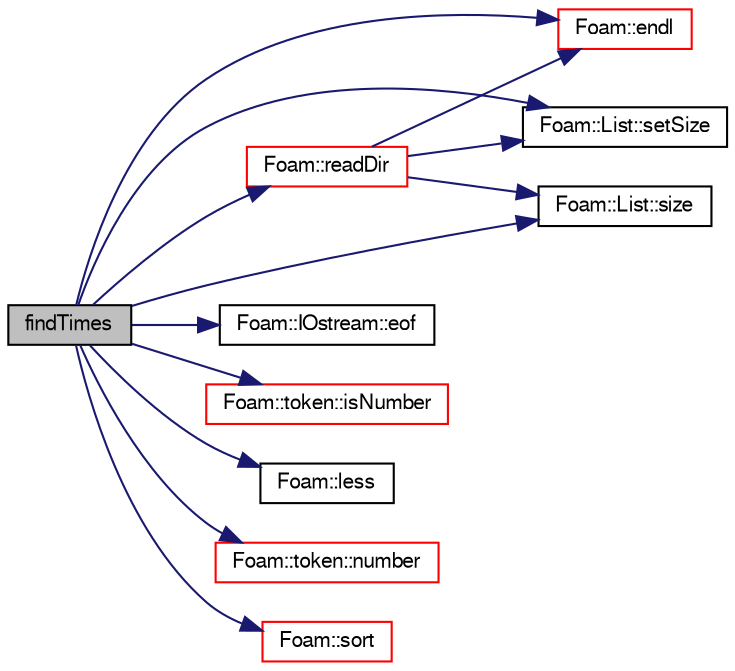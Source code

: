 digraph "findTimes"
{
  bgcolor="transparent";
  edge [fontname="FreeSans",fontsize="10",labelfontname="FreeSans",labelfontsize="10"];
  node [fontname="FreeSans",fontsize="10",shape=record];
  rankdir="LR";
  Node19321 [label="findTimes",height=0.2,width=0.4,color="black", fillcolor="grey75", style="filled", fontcolor="black"];
  Node19321 -> Node19322 [color="midnightblue",fontsize="10",style="solid",fontname="FreeSans"];
  Node19322 [label="Foam::endl",height=0.2,width=0.4,color="red",URL="$a21124.html#a2db8fe02a0d3909e9351bb4275b23ce4",tooltip="Add newline and flush stream. "];
  Node19321 -> Node19324 [color="midnightblue",fontsize="10",style="solid",fontname="FreeSans"];
  Node19324 [label="Foam::IOstream::eof",height=0.2,width=0.4,color="black",URL="$a26226.html#af3418ac60d0d7a303478f29a387feb3c",tooltip="Return true if end of input seen. "];
  Node19321 -> Node19325 [color="midnightblue",fontsize="10",style="solid",fontname="FreeSans"];
  Node19325 [label="Foam::token::isNumber",height=0.2,width=0.4,color="red",URL="$a26306.html#a1680baf2428512b1a45060f52f3ade28"];
  Node19321 -> Node19327 [color="midnightblue",fontsize="10",style="solid",fontname="FreeSans"];
  Node19327 [label="Foam::less",height=0.2,width=0.4,color="black",URL="$a21124.html#aa94edac9dd43dd3114964d552001710e",tooltip="To compare normals. "];
  Node19321 -> Node19328 [color="midnightblue",fontsize="10",style="solid",fontname="FreeSans"];
  Node19328 [label="Foam::token::number",height=0.2,width=0.4,color="red",URL="$a26306.html#a60dffa6c29647d1c83a9e00ecb7a703a"];
  Node19321 -> Node19330 [color="midnightblue",fontsize="10",style="solid",fontname="FreeSans"];
  Node19330 [label="Foam::readDir",height=0.2,width=0.4,color="red",URL="$a21124.html#aca2d5f76614fa6c285dbc8b7e87ac7c4",tooltip="Read a directory and return the entries as a string list. "];
  Node19330 -> Node19322 [color="midnightblue",fontsize="10",style="solid",fontname="FreeSans"];
  Node19330 -> Node19333 [color="midnightblue",fontsize="10",style="solid",fontname="FreeSans"];
  Node19333 [label="Foam::List::setSize",height=0.2,width=0.4,color="black",URL="$a25694.html#aedb985ffeaf1bdbfeccc2a8730405703",tooltip="Reset size of List. "];
  Node19330 -> Node19334 [color="midnightblue",fontsize="10",style="solid",fontname="FreeSans"];
  Node19334 [label="Foam::List::size",height=0.2,width=0.4,color="black",URL="$a25694.html#a8a5f6fa29bd4b500caf186f60245b384",tooltip="Override size to be inconsistent with allocated storage. "];
  Node19321 -> Node19333 [color="midnightblue",fontsize="10",style="solid",fontname="FreeSans"];
  Node19321 -> Node19334 [color="midnightblue",fontsize="10",style="solid",fontname="FreeSans"];
  Node19321 -> Node19341 [color="midnightblue",fontsize="10",style="solid",fontname="FreeSans"];
  Node19341 [label="Foam::sort",height=0.2,width=0.4,color="red",URL="$a21124.html#a8040176c5570405aa954090217c37fbe"];
}

